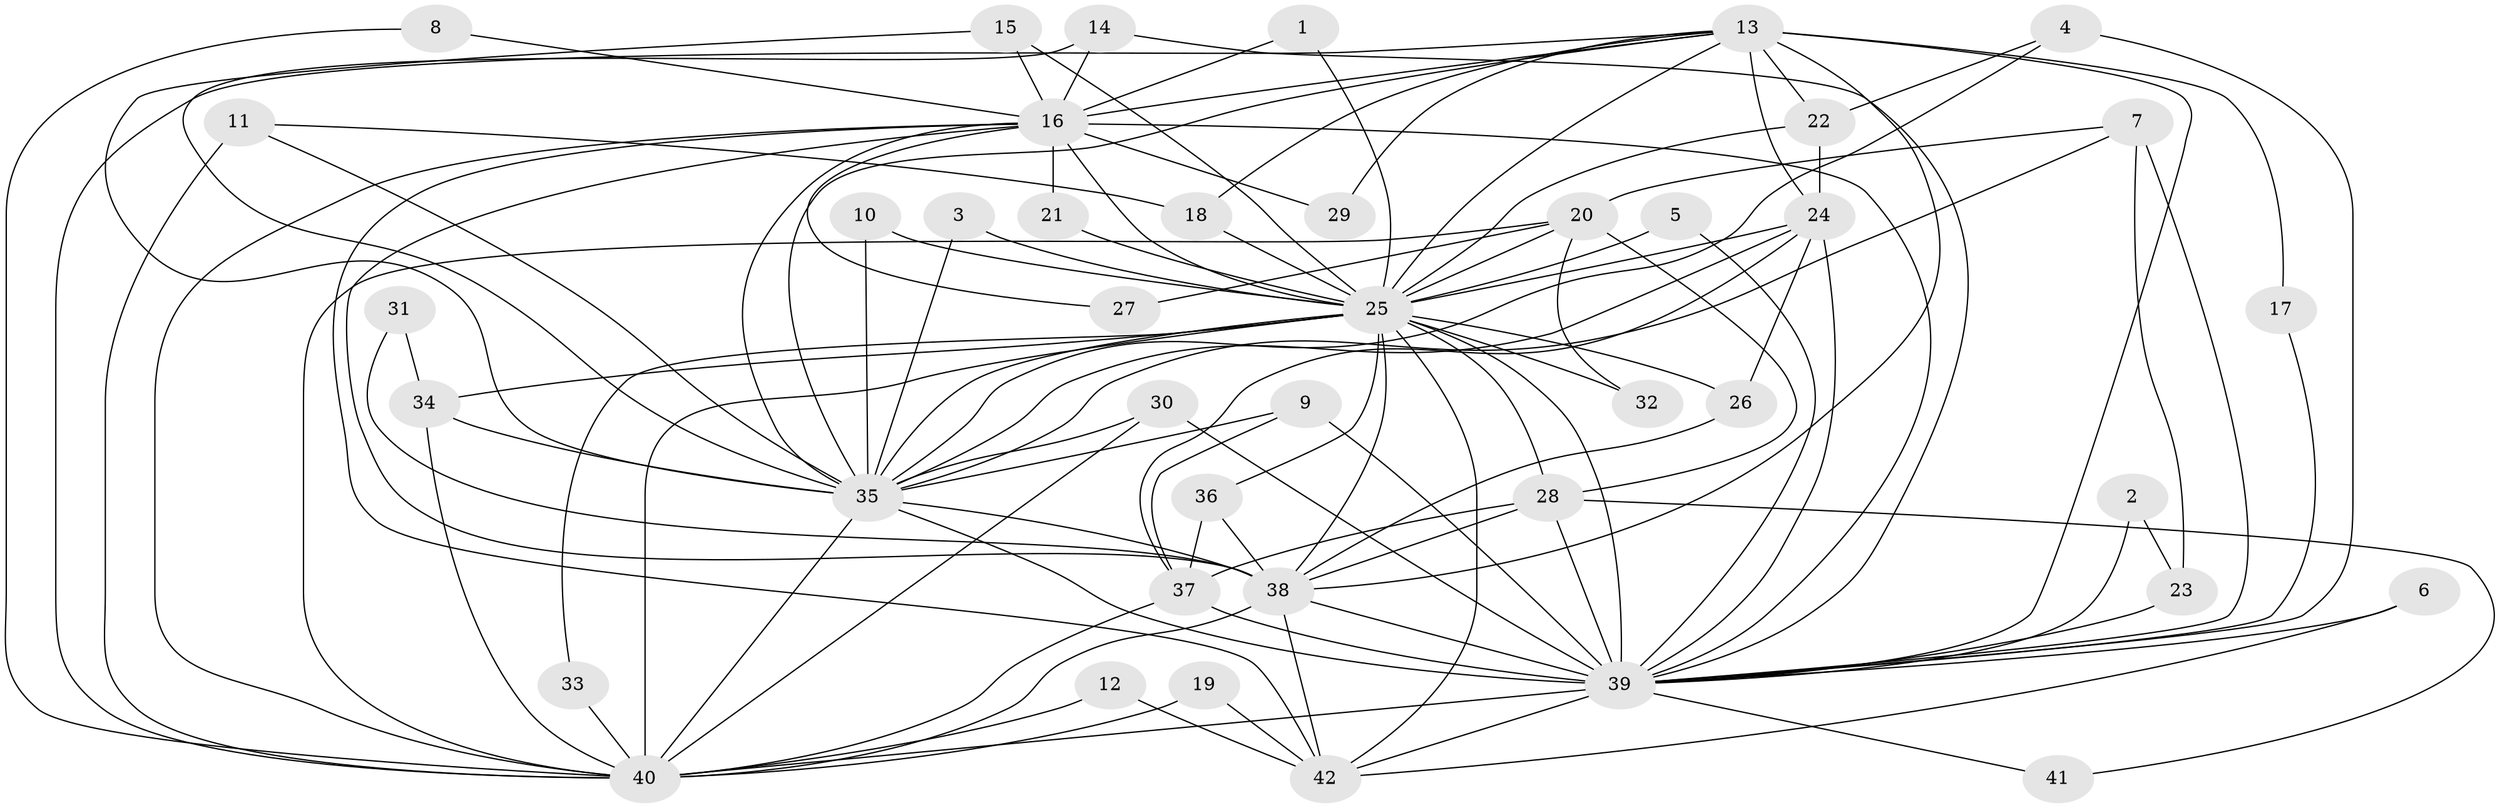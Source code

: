 // original degree distribution, {17: 0.03571428571428571, 21: 0.023809523809523808, 18: 0.011904761904761904, 22: 0.023809523809523808, 16: 0.023809523809523808, 2: 0.5476190476190477, 3: 0.15476190476190477, 4: 0.13095238095238096, 6: 0.023809523809523808, 7: 0.011904761904761904, 5: 0.011904761904761904}
// Generated by graph-tools (version 1.1) at 2025/49/03/09/25 03:49:33]
// undirected, 42 vertices, 110 edges
graph export_dot {
graph [start="1"]
  node [color=gray90,style=filled];
  1;
  2;
  3;
  4;
  5;
  6;
  7;
  8;
  9;
  10;
  11;
  12;
  13;
  14;
  15;
  16;
  17;
  18;
  19;
  20;
  21;
  22;
  23;
  24;
  25;
  26;
  27;
  28;
  29;
  30;
  31;
  32;
  33;
  34;
  35;
  36;
  37;
  38;
  39;
  40;
  41;
  42;
  1 -- 16 [weight=1.0];
  1 -- 25 [weight=1.0];
  2 -- 23 [weight=1.0];
  2 -- 39 [weight=2.0];
  3 -- 25 [weight=1.0];
  3 -- 35 [weight=1.0];
  4 -- 22 [weight=1.0];
  4 -- 35 [weight=1.0];
  4 -- 39 [weight=1.0];
  5 -- 25 [weight=1.0];
  5 -- 39 [weight=1.0];
  6 -- 39 [weight=1.0];
  6 -- 42 [weight=1.0];
  7 -- 20 [weight=1.0];
  7 -- 23 [weight=1.0];
  7 -- 35 [weight=1.0];
  7 -- 39 [weight=1.0];
  8 -- 16 [weight=1.0];
  8 -- 40 [weight=1.0];
  9 -- 35 [weight=1.0];
  9 -- 37 [weight=1.0];
  9 -- 39 [weight=1.0];
  10 -- 25 [weight=1.0];
  10 -- 35 [weight=1.0];
  11 -- 18 [weight=1.0];
  11 -- 35 [weight=1.0];
  11 -- 40 [weight=2.0];
  12 -- 40 [weight=1.0];
  12 -- 42 [weight=1.0];
  13 -- 16 [weight=1.0];
  13 -- 17 [weight=1.0];
  13 -- 18 [weight=1.0];
  13 -- 22 [weight=1.0];
  13 -- 24 [weight=3.0];
  13 -- 25 [weight=2.0];
  13 -- 29 [weight=1.0];
  13 -- 35 [weight=1.0];
  13 -- 38 [weight=2.0];
  13 -- 39 [weight=2.0];
  13 -- 40 [weight=2.0];
  14 -- 16 [weight=1.0];
  14 -- 35 [weight=1.0];
  14 -- 39 [weight=1.0];
  15 -- 16 [weight=1.0];
  15 -- 25 [weight=1.0];
  15 -- 35 [weight=1.0];
  16 -- 21 [weight=1.0];
  16 -- 25 [weight=2.0];
  16 -- 27 [weight=1.0];
  16 -- 29 [weight=1.0];
  16 -- 35 [weight=1.0];
  16 -- 38 [weight=1.0];
  16 -- 39 [weight=2.0];
  16 -- 40 [weight=2.0];
  16 -- 42 [weight=1.0];
  17 -- 39 [weight=1.0];
  18 -- 25 [weight=1.0];
  19 -- 40 [weight=1.0];
  19 -- 42 [weight=1.0];
  20 -- 25 [weight=2.0];
  20 -- 27 [weight=1.0];
  20 -- 28 [weight=1.0];
  20 -- 32 [weight=1.0];
  20 -- 40 [weight=2.0];
  21 -- 25 [weight=1.0];
  22 -- 24 [weight=1.0];
  22 -- 25 [weight=1.0];
  23 -- 39 [weight=1.0];
  24 -- 25 [weight=1.0];
  24 -- 26 [weight=1.0];
  24 -- 35 [weight=1.0];
  24 -- 37 [weight=1.0];
  24 -- 39 [weight=1.0];
  25 -- 26 [weight=1.0];
  25 -- 28 [weight=1.0];
  25 -- 32 [weight=1.0];
  25 -- 33 [weight=1.0];
  25 -- 34 [weight=1.0];
  25 -- 35 [weight=4.0];
  25 -- 36 [weight=2.0];
  25 -- 38 [weight=2.0];
  25 -- 39 [weight=4.0];
  25 -- 40 [weight=4.0];
  25 -- 42 [weight=1.0];
  26 -- 38 [weight=1.0];
  28 -- 37 [weight=1.0];
  28 -- 38 [weight=1.0];
  28 -- 39 [weight=1.0];
  28 -- 41 [weight=1.0];
  30 -- 35 [weight=1.0];
  30 -- 39 [weight=1.0];
  30 -- 40 [weight=2.0];
  31 -- 34 [weight=1.0];
  31 -- 38 [weight=1.0];
  33 -- 40 [weight=1.0];
  34 -- 35 [weight=1.0];
  34 -- 40 [weight=2.0];
  35 -- 38 [weight=1.0];
  35 -- 39 [weight=2.0];
  35 -- 40 [weight=2.0];
  36 -- 37 [weight=1.0];
  36 -- 38 [weight=2.0];
  37 -- 39 [weight=2.0];
  37 -- 40 [weight=1.0];
  38 -- 39 [weight=2.0];
  38 -- 40 [weight=2.0];
  38 -- 42 [weight=1.0];
  39 -- 40 [weight=4.0];
  39 -- 41 [weight=1.0];
  39 -- 42 [weight=1.0];
}
